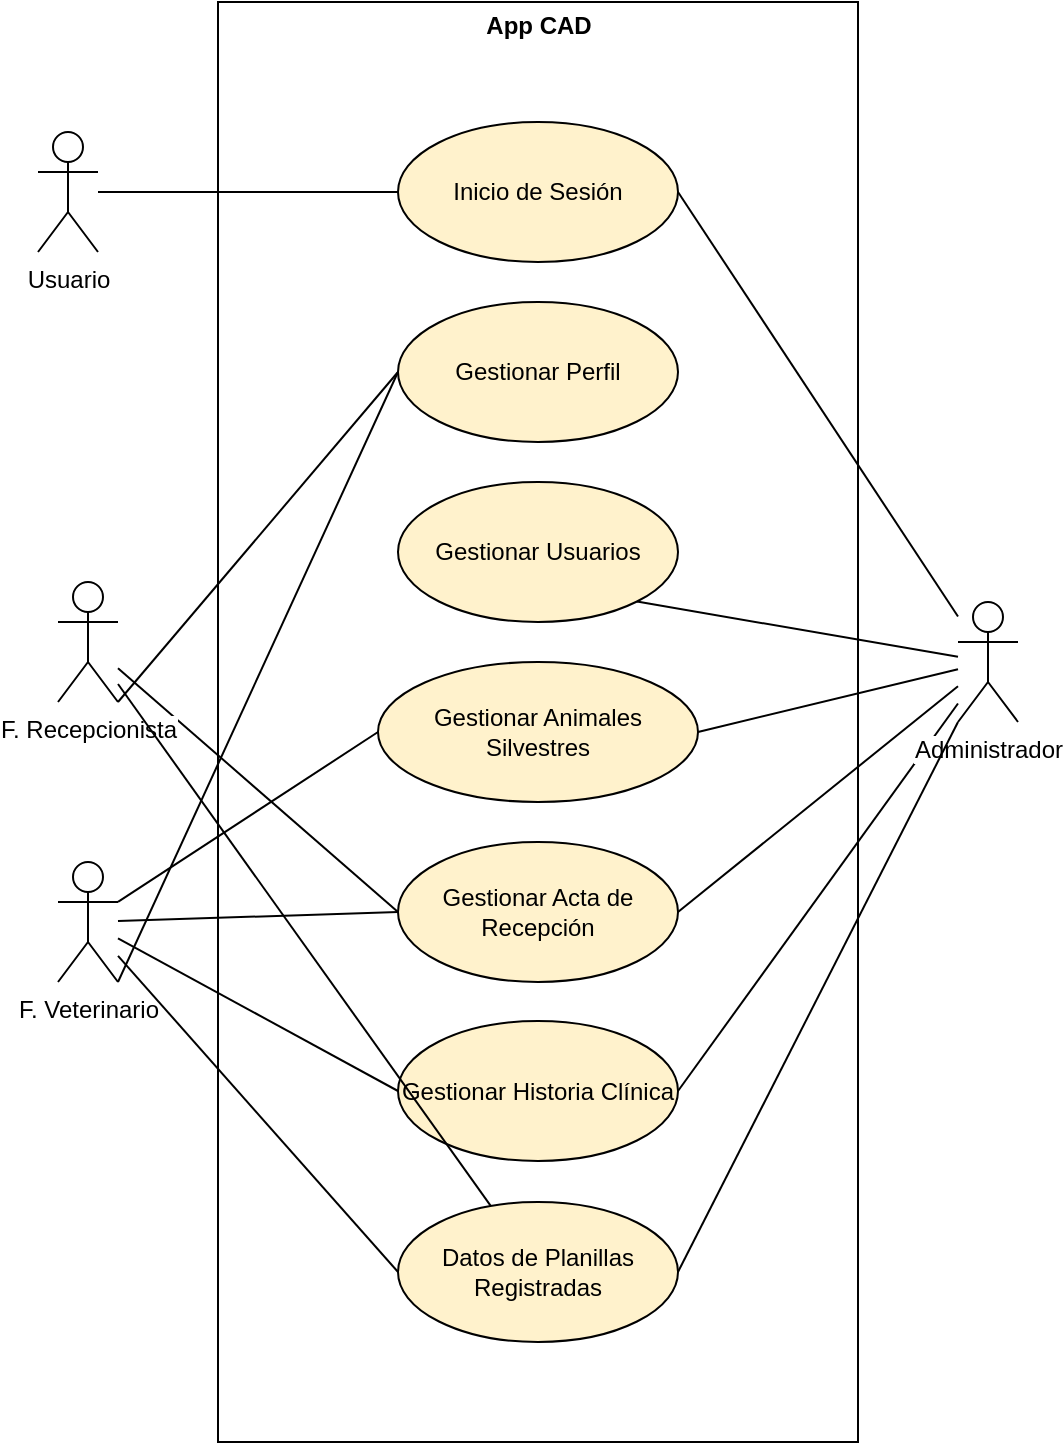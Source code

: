 <mxfile version="20.2.3" type="device" pages="8"><diagram id="-SIa3QkQ5eEMysUnMp8E" name="DCUGeneral"><mxGraphModel dx="868" dy="553" grid="1" gridSize="10" guides="1" tooltips="1" connect="1" arrows="1" fold="1" page="1" pageScale="1" pageWidth="827" pageHeight="1169" math="0" shadow="0"><root><mxCell id="0"/><mxCell id="1" parent="0"/><mxCell id="zKTjQWDirbrISSQoU9jQ-13" value="&lt;b style=&quot;&quot;&gt;App CAD&lt;/b&gt;" style="html=1;labelPosition=center;verticalLabelPosition=top;align=center;verticalAlign=bottom;spacingBottom=-21;" parent="1" vertex="1"><mxGeometry x="280" y="40" width="320" height="720" as="geometry"/></mxCell><mxCell id="zKTjQWDirbrISSQoU9jQ-16" style="rounded=0;orthogonalLoop=1;jettySize=auto;html=1;entryX=0;entryY=0.5;entryDx=0;entryDy=0;endArrow=none;endFill=0;" parent="1" source="zKTjQWDirbrISSQoU9jQ-17" target="zKTjQWDirbrISSQoU9jQ-21" edge="1"><mxGeometry relative="1" as="geometry"/></mxCell><mxCell id="zKTjQWDirbrISSQoU9jQ-35" style="edgeStyle=none;rounded=0;orthogonalLoop=1;jettySize=auto;html=1;entryX=0;entryY=0.5;entryDx=0;entryDy=0;endArrow=none;endFill=0;exitX=1;exitY=0.333;exitDx=0;exitDy=0;exitPerimeter=0;" parent="1" source="zKTjQWDirbrISSQoU9jQ-17" target="zKTjQWDirbrISSQoU9jQ-22" edge="1"><mxGeometry relative="1" as="geometry"><mxPoint x="360" y="715" as="targetPoint"/></mxGeometry></mxCell><mxCell id="zKTjQWDirbrISSQoU9jQ-36" style="edgeStyle=none;rounded=0;orthogonalLoop=1;jettySize=auto;html=1;entryX=0;entryY=0.5;entryDx=0;entryDy=0;endArrow=none;endFill=0;" parent="1" source="zKTjQWDirbrISSQoU9jQ-17" target="zKTjQWDirbrISSQoU9jQ-20" edge="1"><mxGeometry relative="1" as="geometry"/></mxCell><mxCell id="zKTjQWDirbrISSQoU9jQ-17" value="F. Veterinario" style="shape=umlActor;verticalLabelPosition=bottom;verticalAlign=top;html=1;outlineConnect=0;labelBackgroundColor=default;" parent="1" vertex="1"><mxGeometry x="200" y="470" width="30" height="60" as="geometry"/></mxCell><mxCell id="zKTjQWDirbrISSQoU9jQ-18" style="rounded=0;orthogonalLoop=1;jettySize=auto;html=1;entryX=0;entryY=0.5;entryDx=0;entryDy=0;endArrow=none;endFill=0;" parent="1" source="zKTjQWDirbrISSQoU9jQ-19" target="zKTjQWDirbrISSQoU9jQ-20" edge="1"><mxGeometry relative="1" as="geometry"/></mxCell><mxCell id="zKTjQWDirbrISSQoU9jQ-19" value="F. Recepcionista" style="shape=umlActor;verticalLabelPosition=bottom;verticalAlign=top;html=1;outlineConnect=0;labelBackgroundColor=default;" parent="1" vertex="1"><mxGeometry x="200" y="330" width="30" height="60" as="geometry"/></mxCell><mxCell id="zKTjQWDirbrISSQoU9jQ-20" value="Gestionar Acta de Recepción" style="ellipse;whiteSpace=wrap;html=1;fillColor=#fff2cc;strokeColor=#000000;" parent="1" vertex="1"><mxGeometry x="370" y="460" width="140" height="70" as="geometry"/></mxCell><mxCell id="zKTjQWDirbrISSQoU9jQ-21" value="Gestionar Historia Clínica" style="ellipse;whiteSpace=wrap;html=1;fillColor=#fff2cc;strokeColor=#000000;" parent="1" vertex="1"><mxGeometry x="370" y="549.5" width="140" height="70" as="geometry"/></mxCell><mxCell id="zKTjQWDirbrISSQoU9jQ-22" value="Gestionar Animales Silvestres" style="ellipse;whiteSpace=wrap;html=1;fillColor=#fff2cc;strokeColor=#000000;" parent="1" vertex="1"><mxGeometry x="360" y="370" width="160" height="70" as="geometry"/></mxCell><mxCell id="zKTjQWDirbrISSQoU9jQ-23" style="rounded=0;orthogonalLoop=1;jettySize=auto;html=1;entryX=1;entryY=1;entryDx=0;entryDy=0;endArrow=none;endFill=0;" parent="1" source="zKTjQWDirbrISSQoU9jQ-24" target="zKTjQWDirbrISSQoU9jQ-25" edge="1"><mxGeometry relative="1" as="geometry"/></mxCell><mxCell id="zKTjQWDirbrISSQoU9jQ-29" style="edgeStyle=none;rounded=0;orthogonalLoop=1;jettySize=auto;html=1;entryX=1;entryY=0.5;entryDx=0;entryDy=0;endArrow=none;endFill=0;" parent="1" source="zKTjQWDirbrISSQoU9jQ-24" target="zKTjQWDirbrISSQoU9jQ-20" edge="1"><mxGeometry relative="1" as="geometry"/></mxCell><mxCell id="zKTjQWDirbrISSQoU9jQ-30" style="edgeStyle=none;rounded=0;orthogonalLoop=1;jettySize=auto;html=1;entryX=1;entryY=0.5;entryDx=0;entryDy=0;endArrow=none;endFill=0;" parent="1" source="zKTjQWDirbrISSQoU9jQ-24" target="zKTjQWDirbrISSQoU9jQ-21" edge="1"><mxGeometry relative="1" as="geometry"/></mxCell><mxCell id="zKTjQWDirbrISSQoU9jQ-31" style="edgeStyle=none;rounded=0;orthogonalLoop=1;jettySize=auto;html=1;entryX=1;entryY=0.5;entryDx=0;entryDy=0;endArrow=none;endFill=0;" parent="1" source="zKTjQWDirbrISSQoU9jQ-24" target="zKTjQWDirbrISSQoU9jQ-22" edge="1"><mxGeometry relative="1" as="geometry"/></mxCell><mxCell id="zKTjQWDirbrISSQoU9jQ-24" value="Administrador" style="shape=umlActor;verticalLabelPosition=bottom;verticalAlign=top;html=1;outlineConnect=0;labelBackgroundColor=#FFFFFF;" parent="1" vertex="1"><mxGeometry x="650" y="340" width="30" height="60" as="geometry"/></mxCell><mxCell id="zKTjQWDirbrISSQoU9jQ-25" value="Gestionar Usuarios" style="ellipse;whiteSpace=wrap;html=1;fillColor=#fff2cc;strokeColor=#000000;" parent="1" vertex="1"><mxGeometry x="370" y="280" width="140" height="70" as="geometry"/></mxCell><mxCell id="begRSWjRmOgZUpcdSRL7-1" value="Gestionar Perfil" style="ellipse;whiteSpace=wrap;html=1;fillColor=#fff2cc;strokeColor=#000000;" parent="1" vertex="1"><mxGeometry x="370" y="190" width="140" height="70" as="geometry"/></mxCell><mxCell id="begRSWjRmOgZUpcdSRL7-2" style="edgeStyle=none;rounded=0;orthogonalLoop=1;jettySize=auto;html=1;entryX=0;entryY=0.5;entryDx=0;entryDy=0;endArrow=none;endFill=0;exitX=1;exitY=1;exitDx=0;exitDy=0;exitPerimeter=0;" parent="1" source="zKTjQWDirbrISSQoU9jQ-17" target="begRSWjRmOgZUpcdSRL7-1" edge="1"><mxGeometry relative="1" as="geometry"><mxPoint x="710" y="364.268" as="sourcePoint"/><mxPoint x="520" y="545" as="targetPoint"/></mxGeometry></mxCell><mxCell id="begRSWjRmOgZUpcdSRL7-3" style="edgeStyle=none;rounded=0;orthogonalLoop=1;jettySize=auto;html=1;entryX=0;entryY=0.5;entryDx=0;entryDy=0;endArrow=none;endFill=0;exitX=1;exitY=1;exitDx=0;exitDy=0;exitPerimeter=0;" parent="1" source="zKTjQWDirbrISSQoU9jQ-19" target="begRSWjRmOgZUpcdSRL7-1" edge="1"><mxGeometry relative="1" as="geometry"><mxPoint x="250" y="410" as="sourcePoint"/><mxPoint x="380" y="645" as="targetPoint"/></mxGeometry></mxCell><mxCell id="hpVLEovRGr5talb8UU-d-1" value="Inicio de Sesión" style="ellipse;whiteSpace=wrap;html=1;fillColor=#fff2cc;strokeColor=#000000;" parent="1" vertex="1"><mxGeometry x="370" y="100" width="140" height="70" as="geometry"/></mxCell><mxCell id="hpVLEovRGr5talb8UU-d-2" value="Datos de Planillas Registradas" style="ellipse;whiteSpace=wrap;html=1;fillColor=#fff2cc;strokeColor=#000000;" parent="1" vertex="1"><mxGeometry x="370" y="640" width="140" height="70" as="geometry"/></mxCell><mxCell id="hpVLEovRGr5talb8UU-d-3" style="edgeStyle=none;rounded=0;orthogonalLoop=1;jettySize=auto;html=1;entryX=1;entryY=0.5;entryDx=0;entryDy=0;endArrow=none;endFill=0;exitX=0;exitY=1;exitDx=0;exitDy=0;exitPerimeter=0;" parent="1" source="zKTjQWDirbrISSQoU9jQ-24" target="hpVLEovRGr5talb8UU-d-2" edge="1"><mxGeometry relative="1" as="geometry"><mxPoint x="710" y="367.89" as="sourcePoint"/><mxPoint x="520" y="594.5" as="targetPoint"/></mxGeometry></mxCell><mxCell id="hpVLEovRGr5talb8UU-d-4" style="rounded=0;orthogonalLoop=1;jettySize=auto;html=1;entryX=1;entryY=0.5;entryDx=0;entryDy=0;endArrow=none;endFill=0;" parent="1" source="zKTjQWDirbrISSQoU9jQ-24" target="hpVLEovRGr5talb8UU-d-1" edge="1"><mxGeometry relative="1" as="geometry"><mxPoint x="710" y="349.983" as="sourcePoint"/><mxPoint x="499.497" y="349.749" as="targetPoint"/></mxGeometry></mxCell><mxCell id="hpVLEovRGr5talb8UU-d-5" value="Usuario" style="shape=umlActor;verticalLabelPosition=bottom;verticalAlign=top;html=1;outlineConnect=0;" parent="1" vertex="1"><mxGeometry x="190" y="105" width="30" height="60" as="geometry"/></mxCell><mxCell id="hpVLEovRGr5talb8UU-d-7" style="edgeStyle=none;rounded=0;orthogonalLoop=1;jettySize=auto;html=1;endArrow=none;endFill=0;exitX=0;exitY=0.5;exitDx=0;exitDy=0;" parent="1" source="hpVLEovRGr5talb8UU-d-1" target="hpVLEovRGr5talb8UU-d-5" edge="1"><mxGeometry relative="1" as="geometry"><mxPoint x="70" y="470" as="sourcePoint"/><mxPoint x="210" y="165" as="targetPoint"/></mxGeometry></mxCell><mxCell id="hpVLEovRGr5talb8UU-d-8" style="rounded=0;orthogonalLoop=1;jettySize=auto;html=1;entryX=0;entryY=0.5;entryDx=0;entryDy=0;endArrow=none;endFill=0;" parent="1" source="zKTjQWDirbrISSQoU9jQ-17" target="hpVLEovRGr5talb8UU-d-2" edge="1"><mxGeometry relative="1" as="geometry"><mxPoint x="240" y="518.177" as="sourcePoint"/><mxPoint x="380" y="594.5" as="targetPoint"/></mxGeometry></mxCell><mxCell id="hpVLEovRGr5talb8UU-d-9" style="rounded=0;orthogonalLoop=1;jettySize=auto;html=1;endArrow=none;endFill=0;" parent="1" source="zKTjQWDirbrISSQoU9jQ-19" target="hpVLEovRGr5talb8UU-d-2" edge="1"><mxGeometry relative="1" as="geometry"><mxPoint x="240" y="526.935" as="sourcePoint"/><mxPoint x="380" y="685" as="targetPoint"/></mxGeometry></mxCell></root></mxGraphModel></diagram><diagram name="DCULogin" id="G-Iw4409VsZ3GM737Cfb"><mxGraphModel dx="599" dy="381" grid="1" gridSize="10" guides="1" tooltips="1" connect="1" arrows="1" fold="1" page="1" pageScale="1" pageWidth="827" pageHeight="1169" math="0" shadow="0"><root><mxCell id="nb1JJmp4pvgKbqayu01x-0"/><mxCell id="nb1JJmp4pvgKbqayu01x-1" parent="nb1JJmp4pvgKbqayu01x-0"/><mxCell id="nb1JJmp4pvgKbqayu01x-2" value="&lt;b&gt;Inicio de Sesión&lt;br&gt;&lt;/b&gt;" style="html=1;labelPosition=center;verticalLabelPosition=top;align=center;verticalAlign=bottom;spacingBottom=-26;spacingRight=0;fillColor=#fff2cc;strokeColor=#d6b656;" parent="nb1JJmp4pvgKbqayu01x-1" vertex="1"><mxGeometry x="110" y="90" width="340" height="250" as="geometry"/></mxCell><mxCell id="nb1JJmp4pvgKbqayu01x-3" style="edgeStyle=none;rounded=0;orthogonalLoop=1;jettySize=auto;html=1;entryX=0;entryY=0.5;entryDx=0;entryDy=0;endArrow=none;endFill=0;" parent="nb1JJmp4pvgKbqayu01x-1" source="nb1JJmp4pvgKbqayu01x-4" target="nb1JJmp4pvgKbqayu01x-10" edge="1"><mxGeometry relative="1" as="geometry"/></mxCell><mxCell id="nb1JJmp4pvgKbqayu01x-4" value="Usuario" style="shape=umlActor;verticalLabelPosition=bottom;verticalAlign=top;html=1;" parent="nb1JJmp4pvgKbqayu01x-1" vertex="1"><mxGeometry x="50" y="140" width="30" height="60" as="geometry"/></mxCell><mxCell id="nb1JJmp4pvgKbqayu01x-5" value="Sistema accedido" style="ellipse;whiteSpace=wrap;html=1;" parent="nb1JJmp4pvgKbqayu01x-1" vertex="1"><mxGeometry x="240" y="270" width="106" height="50" as="geometry"/></mxCell><mxCell id="nb1JJmp4pvgKbqayu01x-9" value="Verificar correo electrónico &amp;amp; contraseña" style="ellipse;whiteSpace=wrap;html=1;" parent="nb1JJmp4pvgKbqayu01x-1" vertex="1"><mxGeometry x="330" y="142.5" width="110" height="55" as="geometry"/></mxCell><mxCell id="nb1JJmp4pvgKbqayu01x-10" value="Iniciar sesión" style="ellipse;whiteSpace=wrap;html=1;" parent="nb1JJmp4pvgKbqayu01x-1" vertex="1"><mxGeometry x="130" y="142.5" width="110" height="55" as="geometry"/></mxCell><mxCell id="nb1JJmp4pvgKbqayu01x-16" style="edgeStyle=none;rounded=0;orthogonalLoop=1;jettySize=auto;html=1;exitX=0.5;exitY=1;exitDx=0;exitDy=0;endArrow=none;endFill=0;" parent="nb1JJmp4pvgKbqayu01x-1" source="nb1JJmp4pvgKbqayu01x-5" target="nb1JJmp4pvgKbqayu01x-5" edge="1"><mxGeometry relative="1" as="geometry"/></mxCell><mxCell id="eBjQIXBWeO6s_zRhl6g1-0" value="&amp;lt;&amp;lt;include&amp;gt;&amp;gt;" style="html=1;verticalAlign=bottom;labelBackgroundColor=none;endArrow=open;endFill=0;dashed=1;rounded=0;exitX=1;exitY=0.5;exitDx=0;exitDy=0;entryX=0;entryY=0.5;entryDx=0;entryDy=0;" parent="nb1JJmp4pvgKbqayu01x-1" source="nb1JJmp4pvgKbqayu01x-10" target="nb1JJmp4pvgKbqayu01x-9" edge="1"><mxGeometry width="160" relative="1" as="geometry"><mxPoint x="330" y="320" as="sourcePoint"/><mxPoint x="490" y="320" as="targetPoint"/></mxGeometry></mxCell><mxCell id="eBjQIXBWeO6s_zRhl6g1-1" value="&amp;lt;&amp;lt;include&amp;gt;&amp;gt;" style="html=1;verticalAlign=bottom;labelBackgroundColor=none;endArrow=open;endFill=0;dashed=1;rounded=0;exitX=0.444;exitY=1.002;exitDx=0;exitDy=0;exitPerimeter=0;entryX=1;entryY=0;entryDx=0;entryDy=0;" parent="nb1JJmp4pvgKbqayu01x-1" source="nb1JJmp4pvgKbqayu01x-9" target="nb1JJmp4pvgKbqayu01x-5" edge="1"><mxGeometry width="160" relative="1" as="geometry"><mxPoint x="330" y="320" as="sourcePoint"/><mxPoint x="490" y="320" as="targetPoint"/></mxGeometry></mxCell></root></mxGraphModel></diagram><diagram name="DCUGestionarPerfil" id="94kzFEd6WVTIWkMqYMtG"><mxGraphModel dx="868" dy="553" grid="1" gridSize="10" guides="1" tooltips="1" connect="1" arrows="1" fold="1" page="1" pageScale="1" pageWidth="827" pageHeight="1169" math="0" shadow="0"><root><mxCell id="r9LYtTgNh2DW5ZPxu0wR-0"/><mxCell id="r9LYtTgNh2DW5ZPxu0wR-1" parent="r9LYtTgNh2DW5ZPxu0wR-0"/><mxCell id="r9LYtTgNh2DW5ZPxu0wR-2" value="&lt;b&gt;Gestionar perfil&lt;br&gt;&lt;/b&gt;" style="html=1;labelPosition=center;verticalLabelPosition=top;align=center;verticalAlign=bottom;spacingBottom=-26;spacingRight=0;fillColor=#fff2cc;strokeColor=#d6b656;" parent="r9LYtTgNh2DW5ZPxu0wR-1" vertex="1"><mxGeometry x="110" y="90" width="330" height="250" as="geometry"/></mxCell><mxCell id="r9LYtTgNh2DW5ZPxu0wR-3" style="edgeStyle=none;rounded=0;orthogonalLoop=1;jettySize=auto;html=1;entryX=0;entryY=0.5;entryDx=0;entryDy=0;endArrow=none;endFill=0;" parent="r9LYtTgNh2DW5ZPxu0wR-1" source="r9LYtTgNh2DW5ZPxu0wR-4" target="r9LYtTgNh2DW5ZPxu0wR-10" edge="1"><mxGeometry relative="1" as="geometry"/></mxCell><mxCell id="r9LYtTgNh2DW5ZPxu0wR-4" value="Usuario &lt;br&gt;autenticado" style="shape=umlActor;verticalLabelPosition=bottom;verticalAlign=top;html=1;" parent="r9LYtTgNh2DW5ZPxu0wR-1" vertex="1"><mxGeometry x="50" y="140" width="30" height="60" as="geometry"/></mxCell><mxCell id="r9LYtTgNh2DW5ZPxu0wR-6" value="Ver perfil" style="ellipse;whiteSpace=wrap;html=1;" parent="r9LYtTgNh2DW5ZPxu0wR-1" vertex="1"><mxGeometry x="320" y="145" width="110" height="55" as="geometry"/></mxCell><mxCell id="r9LYtTgNh2DW5ZPxu0wR-9" value="Editar perfil" style="ellipse;whiteSpace=wrap;html=1;" parent="r9LYtTgNh2DW5ZPxu0wR-1" vertex="1"><mxGeometry x="260" y="250" width="110" height="55" as="geometry"/></mxCell><mxCell id="r9LYtTgNh2DW5ZPxu0wR-10" value="Gestionar Perfil" style="ellipse;whiteSpace=wrap;html=1;" parent="r9LYtTgNh2DW5ZPxu0wR-1" vertex="1"><mxGeometry x="140" y="142.5" width="110" height="55" as="geometry"/></mxCell><mxCell id="r9LYtTgNh2DW5ZPxu0wR-12" value="&amp;lt;&amp;lt;extend&amp;gt;&amp;gt;" style="html=1;verticalAlign=bottom;labelBackgroundColor=none;endArrow=open;endFill=0;dashed=1;rounded=0;entryX=0.5;entryY=1;entryDx=0;entryDy=0;" parent="r9LYtTgNh2DW5ZPxu0wR-1" source="r9LYtTgNh2DW5ZPxu0wR-9" target="r9LYtTgNh2DW5ZPxu0wR-10" edge="1"><mxGeometry width="160" relative="1" as="geometry"><mxPoint x="225" y="210" as="sourcePoint"/><mxPoint x="225" y="210" as="targetPoint"/></mxGeometry></mxCell><mxCell id="r9LYtTgNh2DW5ZPxu0wR-16" style="edgeStyle=none;rounded=0;orthogonalLoop=1;jettySize=auto;html=1;exitX=0.5;exitY=1;exitDx=0;exitDy=0;endArrow=none;endFill=0;" parent="r9LYtTgNh2DW5ZPxu0wR-1" edge="1"><mxGeometry relative="1" as="geometry"><mxPoint x="373" y="280" as="sourcePoint"/><mxPoint x="373" y="280" as="targetPoint"/></mxGeometry></mxCell><mxCell id="tsSZuHQbEMhwCaZ_WHxb-2" value="&amp;lt;&amp;lt;include&amp;gt;&amp;gt;" style="html=1;verticalAlign=bottom;labelBackgroundColor=none;endArrow=open;endFill=0;dashed=1;rounded=0;exitX=1;exitY=0.5;exitDx=0;exitDy=0;entryX=0;entryY=0.5;entryDx=0;entryDy=0;" parent="r9LYtTgNh2DW5ZPxu0wR-1" source="r9LYtTgNh2DW5ZPxu0wR-10" target="r9LYtTgNh2DW5ZPxu0wR-6" edge="1"><mxGeometry width="160" relative="1" as="geometry"><mxPoint x="330" y="330" as="sourcePoint"/><mxPoint x="490" y="330" as="targetPoint"/></mxGeometry></mxCell></root></mxGraphModel></diagram><diagram id="yRL9PMzQDEF6EwMgmx1A" name="DCUGestionarUsuarios"><mxGraphModel dx="868" dy="553" grid="1" gridSize="10" guides="1" tooltips="1" connect="1" arrows="1" fold="1" page="1" pageScale="1" pageWidth="827" pageHeight="1169" math="0" shadow="0"><root><mxCell id="0"/><mxCell id="1" parent="0"/><mxCell id="pMNne-W7KqVjTvGAfZ-w-3" value="&lt;b&gt;Gestionar Usuarios&lt;br&gt;&lt;/b&gt;" style="html=1;labelPosition=center;verticalLabelPosition=top;align=center;verticalAlign=bottom;spacingBottom=-26;spacingRight=0;fillColor=#fff2cc;strokeColor=#d6b656;" parent="1" vertex="1"><mxGeometry x="110" y="90" width="490" height="470" as="geometry"/></mxCell><mxCell id="MQYKjUB9SL0jXQ_AcYhZ-12" style="edgeStyle=none;rounded=0;orthogonalLoop=1;jettySize=auto;html=1;entryX=0;entryY=0.5;entryDx=0;entryDy=0;endArrow=none;endFill=0;" parent="1" source="pMNne-W7KqVjTvGAfZ-w-2" target="MQYKjUB9SL0jXQ_AcYhZ-11" edge="1"><mxGeometry relative="1" as="geometry"/></mxCell><mxCell id="pMNne-W7KqVjTvGAfZ-w-2" value="Administrador" style="shape=umlActor;verticalLabelPosition=bottom;verticalAlign=top;html=1;" parent="1" vertex="1"><mxGeometry x="50" y="140" width="30" height="60" as="geometry"/></mxCell><mxCell id="BbX1u6vYhajbQVMHvNTO-1" value="Deshabilitar Usuario" style="ellipse;whiteSpace=wrap;html=1;" parent="1" vertex="1"><mxGeometry x="361" y="370" width="106" height="50" as="geometry"/></mxCell><mxCell id="MQYKjUB9SL0jXQ_AcYhZ-1" value="Crear Usuario" style="ellipse;whiteSpace=wrap;html=1;" parent="1" vertex="1"><mxGeometry x="320" y="145" width="110" height="55" as="geometry"/></mxCell><mxCell id="MQYKjUB9SL0jXQ_AcYhZ-3" value="Modificar Usuario" style="ellipse;whiteSpace=wrap;html=1;" parent="1" vertex="1"><mxGeometry x="140" y="480" width="110" height="55" as="geometry"/></mxCell><mxCell id="MQYKjUB9SL0jXQ_AcYhZ-4" value="Ver Información Usuario" style="ellipse;whiteSpace=wrap;html=1;" parent="1" vertex="1"><mxGeometry x="290" y="460" width="110" height="55" as="geometry"/></mxCell><mxCell id="MQYKjUB9SL0jXQ_AcYhZ-10" value="Buscar Usuario" style="ellipse;whiteSpace=wrap;html=1;" parent="1" vertex="1"><mxGeometry x="140" y="315" width="110" height="55" as="geometry"/></mxCell><mxCell id="MQYKjUB9SL0jXQ_AcYhZ-11" value="Gestionar Usuarios" style="ellipse;whiteSpace=wrap;html=1;" parent="1" vertex="1"><mxGeometry x="140" y="145" width="110" height="55" as="geometry"/></mxCell><mxCell id="MQYKjUB9SL0jXQ_AcYhZ-13" value="&amp;lt;&amp;lt;extend&amp;gt;&amp;gt;" style="html=1;verticalAlign=bottom;labelBackgroundColor=none;endArrow=open;endFill=0;dashed=1;rounded=0;entryX=1;entryY=0.5;entryDx=0;entryDy=0;" parent="1" source="MQYKjUB9SL0jXQ_AcYhZ-1" target="MQYKjUB9SL0jXQ_AcYhZ-11" edge="1"><mxGeometry width="160" relative="1" as="geometry"><mxPoint x="225" y="190" as="sourcePoint"/><mxPoint x="225" y="350" as="targetPoint"/></mxGeometry></mxCell><mxCell id="MQYKjUB9SL0jXQ_AcYhZ-14" value="&amp;lt;&amp;lt;extend&amp;gt;&amp;gt;" style="html=1;verticalAlign=bottom;labelBackgroundColor=none;endArrow=open;endFill=0;dashed=1;rounded=0;entryX=0.5;entryY=1;entryDx=0;entryDy=0;" parent="1" source="MQYKjUB9SL0jXQ_AcYhZ-10" target="MQYKjUB9SL0jXQ_AcYhZ-11" edge="1"><mxGeometry width="160" relative="1" as="geometry"><mxPoint x="225" y="210" as="sourcePoint"/><mxPoint x="225" y="210" as="targetPoint"/></mxGeometry></mxCell><mxCell id="MQYKjUB9SL0jXQ_AcYhZ-15" value="&amp;lt;&amp;lt;extend&amp;gt;&amp;gt;" style="html=1;verticalAlign=bottom;labelBackgroundColor=none;endArrow=open;endFill=0;dashed=1;rounded=0;entryX=1;entryY=0.5;entryDx=0;entryDy=0;" parent="1" source="BbX1u6vYhajbQVMHvNTO-1" target="MQYKjUB9SL0jXQ_AcYhZ-10" edge="1"><mxGeometry width="160" relative="1" as="geometry"><mxPoint x="210" y="245" as="sourcePoint"/><mxPoint x="210" y="245" as="targetPoint"/></mxGeometry></mxCell><mxCell id="MQYKjUB9SL0jXQ_AcYhZ-16" value="&amp;lt;&amp;lt;extend&amp;gt;&amp;gt;" style="html=1;verticalAlign=bottom;labelBackgroundColor=none;endArrow=open;endFill=0;dashed=1;rounded=0;entryX=1;entryY=1;entryDx=0;entryDy=0;" parent="1" source="MQYKjUB9SL0jXQ_AcYhZ-4" target="MQYKjUB9SL0jXQ_AcYhZ-10" edge="1"><mxGeometry x="-0.431" y="-7" width="160" relative="1" as="geometry"><mxPoint x="220" y="317.5" as="sourcePoint"/><mxPoint x="220" y="317.5" as="targetPoint"/><mxPoint as="offset"/></mxGeometry></mxCell><mxCell id="MQYKjUB9SL0jXQ_AcYhZ-18" value="&amp;lt;&amp;lt;extend&amp;gt;&amp;gt;" style="html=1;verticalAlign=bottom;labelBackgroundColor=none;endArrow=open;endFill=0;dashed=1;rounded=0;entryX=0.5;entryY=1;entryDx=0;entryDy=0;" parent="1" source="MQYKjUB9SL0jXQ_AcYhZ-3" target="MQYKjUB9SL0jXQ_AcYhZ-10" edge="1"><mxGeometry width="160" relative="1" as="geometry"><mxPoint x="230" y="407.5" as="sourcePoint"/><mxPoint x="230" y="407.5" as="targetPoint"/></mxGeometry></mxCell><mxCell id="MQYKjUB9SL0jXQ_AcYhZ-19" style="edgeStyle=none;rounded=0;orthogonalLoop=1;jettySize=auto;html=1;exitX=0.5;exitY=1;exitDx=0;exitDy=0;endArrow=none;endFill=0;" parent="1" source="BbX1u6vYhajbQVMHvNTO-1" target="BbX1u6vYhajbQVMHvNTO-1" edge="1"><mxGeometry relative="1" as="geometry"/></mxCell><mxCell id="4jJtvuJYm7Cbf9WXP2N6-1" value="Usuarios deshabilitados" style="ellipse;whiteSpace=wrap;html=1;" parent="1" vertex="1"><mxGeometry x="270" y="260" width="110" height="55" as="geometry"/></mxCell><mxCell id="4jJtvuJYm7Cbf9WXP2N6-2" value="&amp;lt;&amp;lt;extend&amp;gt;&amp;gt;" style="html=1;verticalAlign=bottom;labelBackgroundColor=none;endArrow=open;endFill=0;dashed=1;rounded=0;entryX=1;entryY=1;entryDx=0;entryDy=0;exitX=0;exitY=0;exitDx=0;exitDy=0;" parent="1" source="4jJtvuJYm7Cbf9WXP2N6-1" target="MQYKjUB9SL0jXQ_AcYhZ-11" edge="1"><mxGeometry width="160" relative="1" as="geometry"><mxPoint x="430" y="280" as="sourcePoint"/><mxPoint x="590" y="280" as="targetPoint"/></mxGeometry></mxCell><mxCell id="4jJtvuJYm7Cbf9WXP2N6-3" value="Habilitar usuario" style="ellipse;whiteSpace=wrap;html=1;" parent="1" vertex="1"><mxGeometry x="467" y="145" width="110" height="55" as="geometry"/></mxCell><mxCell id="4jJtvuJYm7Cbf9WXP2N6-4" value="Lista de usuarios deshabilitados" style="ellipse;whiteSpace=wrap;html=1;" parent="1" vertex="1"><mxGeometry x="467" y="260" width="110" height="55" as="geometry"/></mxCell><mxCell id="4jJtvuJYm7Cbf9WXP2N6-6" value="&amp;lt;&amp;lt;include&amp;gt;&amp;gt;" style="html=1;verticalAlign=bottom;labelBackgroundColor=none;endArrow=open;endFill=0;dashed=1;rounded=0;exitX=1;exitY=0.5;exitDx=0;exitDy=0;entryX=0;entryY=0.5;entryDx=0;entryDy=0;" parent="1" source="4jJtvuJYm7Cbf9WXP2N6-1" target="4jJtvuJYm7Cbf9WXP2N6-4" edge="1"><mxGeometry width="160" relative="1" as="geometry"><mxPoint x="430" y="280" as="sourcePoint"/><mxPoint x="590" y="280" as="targetPoint"/></mxGeometry></mxCell><mxCell id="4jJtvuJYm7Cbf9WXP2N6-7" value="&amp;lt;&amp;lt;extend&amp;gt;&amp;gt;" style="html=1;verticalAlign=bottom;labelBackgroundColor=none;endArrow=open;endFill=0;dashed=1;rounded=0;entryX=0.5;entryY=0;entryDx=0;entryDy=0;exitX=0.5;exitY=1;exitDx=0;exitDy=0;" parent="1" source="4jJtvuJYm7Cbf9WXP2N6-3" target="4jJtvuJYm7Cbf9WXP2N6-4" edge="1"><mxGeometry width="160" relative="1" as="geometry"><mxPoint x="430" y="280" as="sourcePoint"/><mxPoint x="590" y="280" as="targetPoint"/></mxGeometry></mxCell></root></mxGraphModel></diagram><diagram name="DCUGestionarAnimalesSilvestres" id="jEU3vTUea0pmWa8pAu5d"><mxGraphModel dx="1021" dy="651" grid="1" gridSize="10" guides="1" tooltips="1" connect="1" arrows="1" fold="1" page="1" pageScale="1" pageWidth="827" pageHeight="1169" math="0" shadow="0"><root><mxCell id="lu4vt_XJUtROr-VyPDyM-0"/><mxCell id="lu4vt_XJUtROr-VyPDyM-1" parent="lu4vt_XJUtROr-VyPDyM-0"/><mxCell id="lu4vt_XJUtROr-VyPDyM-2" value="&lt;b&gt;Gestionar Animales Silvestres&lt;br&gt;&lt;/b&gt;" style="html=1;labelPosition=center;verticalLabelPosition=top;align=center;verticalAlign=bottom;spacingBottom=-26;spacingRight=0;fillColor=#fff2cc;strokeColor=#d6b656;" parent="lu4vt_XJUtROr-VyPDyM-1" vertex="1"><mxGeometry x="130" y="90" width="640" height="510" as="geometry"/></mxCell><mxCell id="lu4vt_XJUtROr-VyPDyM-3" style="edgeStyle=none;rounded=0;orthogonalLoop=1;jettySize=auto;html=1;entryX=0;entryY=0.5;entryDx=0;entryDy=0;endArrow=none;endFill=0;" parent="lu4vt_XJUtROr-VyPDyM-1" source="lu4vt_XJUtROr-VyPDyM-4" target="lu4vt_XJUtROr-VyPDyM-10" edge="1"><mxGeometry relative="1" as="geometry"/></mxCell><mxCell id="lu4vt_XJUtROr-VyPDyM-4" value="F. Veterinario" style="shape=umlActor;verticalLabelPosition=bottom;verticalAlign=top;html=1;" parent="lu4vt_XJUtROr-VyPDyM-1" vertex="1"><mxGeometry x="50" y="140" width="30" height="60" as="geometry"/></mxCell><mxCell id="lu4vt_XJUtROr-VyPDyM-6" value="Crear Animal Silvestre" style="ellipse;whiteSpace=wrap;html=1;" parent="lu4vt_XJUtROr-VyPDyM-1" vertex="1"><mxGeometry x="400" y="140" width="110" height="55" as="geometry"/></mxCell><mxCell id="lu4vt_XJUtROr-VyPDyM-8" value="Ver informacion Animal Silvestre" style="ellipse;whiteSpace=wrap;html=1;" parent="lu4vt_XJUtROr-VyPDyM-1" vertex="1"><mxGeometry x="290" y="520" width="110" height="55" as="geometry"/></mxCell><mxCell id="lu4vt_XJUtROr-VyPDyM-9" value="Buscar Animal Silvestre" style="ellipse;whiteSpace=wrap;html=1;" parent="lu4vt_XJUtROr-VyPDyM-1" vertex="1"><mxGeometry x="170" y="275" width="110" height="55" as="geometry"/></mxCell><mxCell id="lu4vt_XJUtROr-VyPDyM-10" value="Gestionar Animales Silvestres" style="ellipse;whiteSpace=wrap;html=1;" parent="lu4vt_XJUtROr-VyPDyM-1" vertex="1"><mxGeometry x="140" y="145" width="110" height="55" as="geometry"/></mxCell><mxCell id="lu4vt_XJUtROr-VyPDyM-11" value="&amp;lt;&amp;lt;extend&amp;gt;&amp;gt;" style="html=1;verticalAlign=bottom;labelBackgroundColor=none;endArrow=open;endFill=0;dashed=1;rounded=0;entryX=1;entryY=0.5;entryDx=0;entryDy=0;" parent="lu4vt_XJUtROr-VyPDyM-1" source="lu4vt_XJUtROr-VyPDyM-6" target="lu4vt_XJUtROr-VyPDyM-10" edge="1"><mxGeometry width="160" relative="1" as="geometry"><mxPoint x="225" y="190" as="sourcePoint"/><mxPoint x="225" y="350" as="targetPoint"/></mxGeometry></mxCell><mxCell id="lu4vt_XJUtROr-VyPDyM-14" value="&amp;lt;&amp;lt;extend&amp;gt;&amp;gt;" style="html=1;verticalAlign=bottom;labelBackgroundColor=none;endArrow=open;endFill=0;dashed=1;rounded=0;" parent="lu4vt_XJUtROr-VyPDyM-1" source="lu4vt_XJUtROr-VyPDyM-8" target="Gx_q2r4gm6fmWWxbbPT3-2" edge="1"><mxGeometry x="-0.431" y="-7" width="160" relative="1" as="geometry"><mxPoint x="220" y="317.5" as="sourcePoint"/><mxPoint x="220" y="317.5" as="targetPoint"/><mxPoint as="offset"/></mxGeometry></mxCell><mxCell id="lu4vt_XJUtROr-VyPDyM-17" value="Animales Silvestres Deshabilitados" style="ellipse;whiteSpace=wrap;html=1;" parent="lu4vt_XJUtROr-VyPDyM-1" vertex="1"><mxGeometry x="326" y="220" width="110" height="55" as="geometry"/></mxCell><mxCell id="lu4vt_XJUtROr-VyPDyM-18" value="&amp;lt;&amp;lt;extend&amp;gt;&amp;gt;" style="html=1;verticalAlign=bottom;labelBackgroundColor=none;endArrow=open;endFill=0;dashed=1;rounded=0;entryX=1;entryY=1;entryDx=0;entryDy=0;exitX=0;exitY=0;exitDx=0;exitDy=0;" parent="lu4vt_XJUtROr-VyPDyM-1" source="lu4vt_XJUtROr-VyPDyM-17" target="lu4vt_XJUtROr-VyPDyM-10" edge="1"><mxGeometry width="160" relative="1" as="geometry"><mxPoint x="430" y="280" as="sourcePoint"/><mxPoint x="590" y="280" as="targetPoint"/></mxGeometry></mxCell><mxCell id="lu4vt_XJUtROr-VyPDyM-19" value="Habilitar Animal Silvestre" style="ellipse;whiteSpace=wrap;html=1;" parent="lu4vt_XJUtROr-VyPDyM-1" vertex="1"><mxGeometry x="640" y="120" width="110" height="55" as="geometry"/></mxCell><mxCell id="lu4vt_XJUtROr-VyPDyM-20" value="Lista de animales silvestres deshabilitados" style="ellipse;whiteSpace=wrap;html=1;" parent="lu4vt_XJUtROr-VyPDyM-1" vertex="1"><mxGeometry x="520" y="210" width="110" height="55" as="geometry"/></mxCell><mxCell id="lu4vt_XJUtROr-VyPDyM-21" value="&amp;lt;&amp;lt;include&amp;gt;&amp;gt;" style="html=1;verticalAlign=bottom;labelBackgroundColor=none;endArrow=open;endFill=0;dashed=1;rounded=0;exitX=1;exitY=0.5;exitDx=0;exitDy=0;entryX=0;entryY=0.5;entryDx=0;entryDy=0;" parent="lu4vt_XJUtROr-VyPDyM-1" source="lu4vt_XJUtROr-VyPDyM-17" target="lu4vt_XJUtROr-VyPDyM-20" edge="1"><mxGeometry width="160" relative="1" as="geometry"><mxPoint x="430" y="280" as="sourcePoint"/><mxPoint x="590" y="280" as="targetPoint"/></mxGeometry></mxCell><mxCell id="lu4vt_XJUtROr-VyPDyM-22" value="&amp;lt;&amp;lt;extend&amp;gt;&amp;gt;" style="html=1;verticalAlign=bottom;labelBackgroundColor=none;endArrow=open;endFill=0;dashed=1;rounded=0;" parent="lu4vt_XJUtROr-VyPDyM-1" source="lu4vt_XJUtROr-VyPDyM-19" target="lu4vt_XJUtROr-VyPDyM-20" edge="1"><mxGeometry width="160" relative="1" as="geometry"><mxPoint x="430" y="280" as="sourcePoint"/><mxPoint x="590" y="280" as="targetPoint"/></mxGeometry></mxCell><mxCell id="Gx_q2r4gm6fmWWxbbPT3-1" value="Lista de Animales Silvestres sin recepción" style="ellipse;whiteSpace=wrap;html=1;" parent="lu4vt_XJUtROr-VyPDyM-1" vertex="1"><mxGeometry x="340" y="330" width="130" height="70" as="geometry"/></mxCell><mxCell id="Gx_q2r4gm6fmWWxbbPT3-2" value="Lista de Animales Silvestres recepcionados" style="ellipse;whiteSpace=wrap;html=1;" parent="lu4vt_XJUtROr-VyPDyM-1" vertex="1"><mxGeometry x="180" y="400" width="130" height="70" as="geometry"/></mxCell><mxCell id="Gx_q2r4gm6fmWWxbbPT3-4" value="&amp;lt;&amp;lt;include&amp;gt;&amp;gt;" style="html=1;verticalAlign=bottom;labelBackgroundColor=none;endArrow=open;endFill=0;dashed=1;rounded=0;" parent="lu4vt_XJUtROr-VyPDyM-1" source="lu4vt_XJUtROr-VyPDyM-9" target="Gx_q2r4gm6fmWWxbbPT3-1" edge="1"><mxGeometry width="160" relative="1" as="geometry"><mxPoint x="330" y="340" as="sourcePoint"/><mxPoint x="490" y="340" as="targetPoint"/></mxGeometry></mxCell><mxCell id="Gx_q2r4gm6fmWWxbbPT3-5" value="&amp;lt;&amp;lt;include&amp;gt;&amp;gt;" style="html=1;verticalAlign=bottom;labelBackgroundColor=none;endArrow=open;endFill=0;dashed=1;rounded=0;" parent="lu4vt_XJUtROr-VyPDyM-1" source="lu4vt_XJUtROr-VyPDyM-9" target="Gx_q2r4gm6fmWWxbbPT3-2" edge="1"><mxGeometry width="160" relative="1" as="geometry"><mxPoint x="330" y="340" as="sourcePoint"/><mxPoint x="490" y="340" as="targetPoint"/></mxGeometry></mxCell><mxCell id="Gx_q2r4gm6fmWWxbbPT3-6" value="Editar Animal Silvestre" style="ellipse;whiteSpace=wrap;html=1;" parent="lu4vt_XJUtROr-VyPDyM-1" vertex="1"><mxGeometry x="554" y="320" width="106" height="50" as="geometry"/></mxCell><mxCell id="Gx_q2r4gm6fmWWxbbPT3-7" value="Editar Animal Silvestre" style="ellipse;whiteSpace=wrap;html=1;" parent="lu4vt_XJUtROr-VyPDyM-1" vertex="1"><mxGeometry x="160" y="535" width="106" height="50" as="geometry"/></mxCell><mxCell id="Gx_q2r4gm6fmWWxbbPT3-8" value="Deshabilitar Animal Silvestre" style="ellipse;whiteSpace=wrap;html=1;" parent="lu4vt_XJUtROr-VyPDyM-1" vertex="1"><mxGeometry x="530" y="420" width="120" height="50" as="geometry"/></mxCell><mxCell id="Gx_q2r4gm6fmWWxbbPT3-9" value="&amp;lt;&amp;lt;extend&amp;gt;&amp;gt;" style="html=1;verticalAlign=bottom;labelBackgroundColor=none;endArrow=open;endFill=0;dashed=1;rounded=0;" parent="lu4vt_XJUtROr-VyPDyM-1" source="Gx_q2r4gm6fmWWxbbPT3-1" target="Gx_q2r4gm6fmWWxbbPT3-6" edge="1"><mxGeometry x="-0.037" y="5" width="160" relative="1" as="geometry"><mxPoint x="330" y="430" as="sourcePoint"/><mxPoint x="490" y="430" as="targetPoint"/><mxPoint as="offset"/></mxGeometry></mxCell><mxCell id="Gx_q2r4gm6fmWWxbbPT3-10" value="&amp;lt;&amp;lt;extend&amp;gt;&amp;gt;" style="html=1;verticalAlign=bottom;labelBackgroundColor=none;endArrow=open;endFill=0;dashed=1;rounded=0;" parent="lu4vt_XJUtROr-VyPDyM-1" source="Gx_q2r4gm6fmWWxbbPT3-2" target="Gx_q2r4gm6fmWWxbbPT3-7" edge="1"><mxGeometry width="160" relative="1" as="geometry"><mxPoint x="330" y="430" as="sourcePoint"/><mxPoint x="490" y="430" as="targetPoint"/></mxGeometry></mxCell><mxCell id="Gx_q2r4gm6fmWWxbbPT3-11" value="&amp;lt;&amp;lt;extend&amp;gt;&amp;gt;" style="html=1;verticalAlign=bottom;labelBackgroundColor=none;endArrow=open;endFill=0;dashed=1;rounded=0;" parent="lu4vt_XJUtROr-VyPDyM-1" source="Gx_q2r4gm6fmWWxbbPT3-1" target="Gx_q2r4gm6fmWWxbbPT3-8" edge="1"><mxGeometry width="160" relative="1" as="geometry"><mxPoint x="330" y="430" as="sourcePoint"/><mxPoint x="490" y="430" as="targetPoint"/></mxGeometry></mxCell><mxCell id="Gx_q2r4gm6fmWWxbbPT3-12" value="Ver informacion Animal Silvestre" style="ellipse;whiteSpace=wrap;html=1;" parent="lu4vt_XJUtROr-VyPDyM-1" vertex="1"><mxGeometry x="426" y="490" width="110" height="55" as="geometry"/></mxCell><mxCell id="Gx_q2r4gm6fmWWxbbPT3-13" value="&amp;lt;&amp;lt;extend&amp;gt;&amp;gt;" style="html=1;verticalAlign=bottom;labelBackgroundColor=none;endArrow=open;endFill=0;dashed=1;rounded=0;" parent="lu4vt_XJUtROr-VyPDyM-1" source="Gx_q2r4gm6fmWWxbbPT3-12" target="Gx_q2r4gm6fmWWxbbPT3-1" edge="1"><mxGeometry x="-0.431" y="-7" width="160" relative="1" as="geometry"><mxPoint x="384.72" y="242.19" as="sourcePoint"/><mxPoint x="389.996" y="330.314" as="targetPoint"/><mxPoint as="offset"/></mxGeometry></mxCell><mxCell id="gicvZFxTYY3V-8YmMKUm-0" value="&amp;lt;&amp;lt;include&amp;gt;&amp;gt;" style="html=1;verticalAlign=bottom;labelBackgroundColor=none;endArrow=open;endFill=0;dashed=1;rounded=0;" parent="lu4vt_XJUtROr-VyPDyM-1" source="lu4vt_XJUtROr-VyPDyM-10" target="lu4vt_XJUtROr-VyPDyM-9" edge="1"><mxGeometry width="160" relative="1" as="geometry"><mxPoint x="330" y="340" as="sourcePoint"/><mxPoint x="490" y="340" as="targetPoint"/></mxGeometry></mxCell></root></mxGraphModel></diagram><diagram name="DCUGestionarHistoriaClinica" id="DC1ceZGgQ7ohawry7O4o"><mxGraphModel dx="868" dy="553" grid="1" gridSize="10" guides="1" tooltips="1" connect="1" arrows="1" fold="1" page="1" pageScale="1" pageWidth="827" pageHeight="1169" math="0" shadow="0"><root><mxCell id="AOmupbN2GsvEN9B0PuIj-0"/><mxCell id="AOmupbN2GsvEN9B0PuIj-1" parent="AOmupbN2GsvEN9B0PuIj-0"/><mxCell id="AOmupbN2GsvEN9B0PuIj-2" value="&lt;b&gt;Gestionar Historia Clinica&lt;br&gt;&lt;/b&gt;" style="html=1;labelPosition=center;verticalLabelPosition=top;align=center;verticalAlign=bottom;spacingBottom=-26;spacingRight=0;fillColor=#fff2cc;strokeColor=#d6b656;" parent="AOmupbN2GsvEN9B0PuIj-1" vertex="1"><mxGeometry x="130" y="90" width="420" height="460" as="geometry"/></mxCell><mxCell id="AOmupbN2GsvEN9B0PuIj-3" style="edgeStyle=none;rounded=0;orthogonalLoop=1;jettySize=auto;html=1;entryX=0;entryY=0.5;entryDx=0;entryDy=0;endArrow=none;endFill=0;" parent="AOmupbN2GsvEN9B0PuIj-1" source="AOmupbN2GsvEN9B0PuIj-4" target="AOmupbN2GsvEN9B0PuIj-7" edge="1"><mxGeometry relative="1" as="geometry"/></mxCell><mxCell id="AOmupbN2GsvEN9B0PuIj-4" value="F. Veterinario" style="shape=umlActor;verticalLabelPosition=bottom;verticalAlign=top;html=1;" parent="AOmupbN2GsvEN9B0PuIj-1" vertex="1"><mxGeometry x="50" y="140" width="30" height="60" as="geometry"/></mxCell><mxCell id="AOmupbN2GsvEN9B0PuIj-5" value="Crear Historia Clínica" style="ellipse;whiteSpace=wrap;html=1;" parent="AOmupbN2GsvEN9B0PuIj-1" vertex="1"><mxGeometry x="380" y="142.5" width="110" height="55" as="geometry"/></mxCell><mxCell id="AOmupbN2GsvEN9B0PuIj-6" value="Buscar Historia Clínica" style="ellipse;whiteSpace=wrap;html=1;" parent="AOmupbN2GsvEN9B0PuIj-1" vertex="1"><mxGeometry x="150" y="275" width="110" height="55" as="geometry"/></mxCell><mxCell id="AOmupbN2GsvEN9B0PuIj-7" value="Gestionar Historia Clínica" style="ellipse;whiteSpace=wrap;html=1;" parent="AOmupbN2GsvEN9B0PuIj-1" vertex="1"><mxGeometry x="140" y="145" width="110" height="55" as="geometry"/></mxCell><mxCell id="AOmupbN2GsvEN9B0PuIj-8" value="&amp;lt;&amp;lt;extend&amp;gt;&amp;gt;" style="html=1;verticalAlign=bottom;labelBackgroundColor=none;endArrow=open;endFill=0;dashed=1;rounded=0;entryX=1;entryY=0.5;entryDx=0;entryDy=0;" parent="AOmupbN2GsvEN9B0PuIj-1" source="AOmupbN2GsvEN9B0PuIj-5" target="AOmupbN2GsvEN9B0PuIj-7" edge="1"><mxGeometry width="160" relative="1" as="geometry"><mxPoint x="225" y="190" as="sourcePoint"/><mxPoint x="225" y="350" as="targetPoint"/></mxGeometry></mxCell><mxCell id="AOmupbN2GsvEN9B0PuIj-10" value="Lista de Historias Clínicas" style="ellipse;whiteSpace=wrap;html=1;" parent="AOmupbN2GsvEN9B0PuIj-1" vertex="1"><mxGeometry x="150" y="410" width="130" height="70" as="geometry"/></mxCell><mxCell id="AOmupbN2GsvEN9B0PuIj-11" value="&amp;lt;&amp;lt;include&amp;gt;&amp;gt;" style="html=1;verticalAlign=bottom;labelBackgroundColor=none;endArrow=open;endFill=0;dashed=1;rounded=0;" parent="AOmupbN2GsvEN9B0PuIj-1" source="AOmupbN2GsvEN9B0PuIj-6" target="AOmupbN2GsvEN9B0PuIj-10" edge="1"><mxGeometry width="160" relative="1" as="geometry"><mxPoint x="330" y="340" as="sourcePoint"/><mxPoint x="490" y="340" as="targetPoint"/></mxGeometry></mxCell><mxCell id="AOmupbN2GsvEN9B0PuIj-12" value="Editar Historia Clínica" style="ellipse;whiteSpace=wrap;html=1;" parent="AOmupbN2GsvEN9B0PuIj-1" vertex="1"><mxGeometry x="320" y="260" width="106" height="50" as="geometry"/></mxCell><mxCell id="AOmupbN2GsvEN9B0PuIj-13" value="&amp;lt;&amp;lt;extend&amp;gt;&amp;gt;" style="html=1;verticalAlign=bottom;labelBackgroundColor=none;endArrow=open;endFill=0;dashed=1;rounded=0;" parent="AOmupbN2GsvEN9B0PuIj-1" source="AOmupbN2GsvEN9B0PuIj-10" target="AOmupbN2GsvEN9B0PuIj-12" edge="1"><mxGeometry x="-0.037" y="5" width="160" relative="1" as="geometry"><mxPoint x="330" y="430" as="sourcePoint"/><mxPoint x="490" y="430" as="targetPoint"/><mxPoint as="offset"/></mxGeometry></mxCell><mxCell id="AOmupbN2GsvEN9B0PuIj-14" value="Ver información Historia Clínica" style="ellipse;whiteSpace=wrap;html=1;" parent="AOmupbN2GsvEN9B0PuIj-1" vertex="1"><mxGeometry x="359" y="410" width="110" height="55" as="geometry"/></mxCell><mxCell id="AOmupbN2GsvEN9B0PuIj-15" value="&amp;lt;&amp;lt;extend&amp;gt;&amp;gt;" style="html=1;verticalAlign=bottom;labelBackgroundColor=none;endArrow=open;endFill=0;dashed=1;rounded=0;" parent="AOmupbN2GsvEN9B0PuIj-1" source="AOmupbN2GsvEN9B0PuIj-14" target="AOmupbN2GsvEN9B0PuIj-10" edge="1"><mxGeometry x="-0.431" y="-7" width="160" relative="1" as="geometry"><mxPoint x="384.72" y="242.19" as="sourcePoint"/><mxPoint x="389.996" y="330.314" as="targetPoint"/><mxPoint as="offset"/></mxGeometry></mxCell><mxCell id="AOmupbN2GsvEN9B0PuIj-16" value="&amp;lt;&amp;lt;include&amp;gt;&amp;gt;" style="html=1;verticalAlign=bottom;labelBackgroundColor=none;endArrow=open;endFill=0;dashed=1;rounded=0;" parent="AOmupbN2GsvEN9B0PuIj-1" source="AOmupbN2GsvEN9B0PuIj-7" target="AOmupbN2GsvEN9B0PuIj-6" edge="1"><mxGeometry width="160" relative="1" as="geometry"><mxPoint x="-10" y="320" as="sourcePoint"/><mxPoint x="150" y="320" as="targetPoint"/></mxGeometry></mxCell></root></mxGraphModel></diagram><diagram name="DCUGestionarActaRecepcion" id="I9Q9MgncTiPDT6O4WRSD"><mxGraphModel dx="1021" dy="651" grid="1" gridSize="10" guides="1" tooltips="1" connect="1" arrows="1" fold="1" page="1" pageScale="1" pageWidth="827" pageHeight="1169" math="0" shadow="0"><root><mxCell id="STwbw8bLJG3qZ5MxfiG9-0"/><mxCell id="STwbw8bLJG3qZ5MxfiG9-1" parent="STwbw8bLJG3qZ5MxfiG9-0"/><mxCell id="STwbw8bLJG3qZ5MxfiG9-2" value="&lt;b&gt;Gestionar Acta de Recepción&lt;br&gt;&lt;/b&gt;" style="html=1;labelPosition=center;verticalLabelPosition=top;align=center;verticalAlign=bottom;spacingBottom=-26;spacingRight=0;fillColor=#fff2cc;strokeColor=#d6b656;" parent="STwbw8bLJG3qZ5MxfiG9-1" vertex="1"><mxGeometry x="130" y="90" width="420" height="460" as="geometry"/></mxCell><mxCell id="STwbw8bLJG3qZ5MxfiG9-3" style="edgeStyle=none;rounded=0;orthogonalLoop=1;jettySize=auto;html=1;entryX=0;entryY=0.5;entryDx=0;entryDy=0;endArrow=none;endFill=0;" parent="STwbw8bLJG3qZ5MxfiG9-1" source="STwbw8bLJG3qZ5MxfiG9-4" target="STwbw8bLJG3qZ5MxfiG9-8" edge="1"><mxGeometry relative="1" as="geometry"/></mxCell><mxCell id="STwbw8bLJG3qZ5MxfiG9-4" value="F. Recepcionista" style="shape=umlActor;verticalLabelPosition=bottom;verticalAlign=top;html=1;" parent="STwbw8bLJG3qZ5MxfiG9-1" vertex="1"><mxGeometry x="50" y="140" width="30" height="60" as="geometry"/></mxCell><mxCell id="STwbw8bLJG3qZ5MxfiG9-5" value="Crear Acta de Recepcion" style="ellipse;whiteSpace=wrap;html=1;" parent="STwbw8bLJG3qZ5MxfiG9-1" vertex="1"><mxGeometry x="380" y="142.5" width="110" height="55" as="geometry"/></mxCell><mxCell id="STwbw8bLJG3qZ5MxfiG9-7" value="Buscar Acta de Recepcion" style="ellipse;whiteSpace=wrap;html=1;" parent="STwbw8bLJG3qZ5MxfiG9-1" vertex="1"><mxGeometry x="150" y="275" width="110" height="55" as="geometry"/></mxCell><mxCell id="STwbw8bLJG3qZ5MxfiG9-8" value="Gestionar Acta de Recepción" style="ellipse;whiteSpace=wrap;html=1;" parent="STwbw8bLJG3qZ5MxfiG9-1" vertex="1"><mxGeometry x="140" y="145" width="110" height="55" as="geometry"/></mxCell><mxCell id="STwbw8bLJG3qZ5MxfiG9-9" value="&amp;lt;&amp;lt;extend&amp;gt;&amp;gt;" style="html=1;verticalAlign=bottom;labelBackgroundColor=none;endArrow=open;endFill=0;dashed=1;rounded=0;entryX=1;entryY=0.5;entryDx=0;entryDy=0;" parent="STwbw8bLJG3qZ5MxfiG9-1" source="STwbw8bLJG3qZ5MxfiG9-5" target="STwbw8bLJG3qZ5MxfiG9-8" edge="1"><mxGeometry width="160" relative="1" as="geometry"><mxPoint x="225" y="190" as="sourcePoint"/><mxPoint x="225" y="350" as="targetPoint"/></mxGeometry></mxCell><mxCell id="STwbw8bLJG3qZ5MxfiG9-19" value="Lista de Actas de recepción" style="ellipse;whiteSpace=wrap;html=1;" parent="STwbw8bLJG3qZ5MxfiG9-1" vertex="1"><mxGeometry x="150" y="410" width="130" height="70" as="geometry"/></mxCell><mxCell id="STwbw8bLJG3qZ5MxfiG9-21" value="&amp;lt;&amp;lt;include&amp;gt;&amp;gt;" style="html=1;verticalAlign=bottom;labelBackgroundColor=none;endArrow=open;endFill=0;dashed=1;rounded=0;" parent="STwbw8bLJG3qZ5MxfiG9-1" source="STwbw8bLJG3qZ5MxfiG9-7" target="STwbw8bLJG3qZ5MxfiG9-19" edge="1"><mxGeometry width="160" relative="1" as="geometry"><mxPoint x="330" y="340" as="sourcePoint"/><mxPoint x="490" y="340" as="targetPoint"/></mxGeometry></mxCell><mxCell id="STwbw8bLJG3qZ5MxfiG9-23" value="Editar acta de recepción" style="ellipse;whiteSpace=wrap;html=1;" parent="STwbw8bLJG3qZ5MxfiG9-1" vertex="1"><mxGeometry x="320" y="260" width="106" height="50" as="geometry"/></mxCell><mxCell id="STwbw8bLJG3qZ5MxfiG9-26" value="&amp;lt;&amp;lt;extend&amp;gt;&amp;gt;" style="html=1;verticalAlign=bottom;labelBackgroundColor=none;endArrow=open;endFill=0;dashed=1;rounded=0;" parent="STwbw8bLJG3qZ5MxfiG9-1" source="STwbw8bLJG3qZ5MxfiG9-19" target="STwbw8bLJG3qZ5MxfiG9-23" edge="1"><mxGeometry x="-0.037" y="5" width="160" relative="1" as="geometry"><mxPoint x="330" y="430" as="sourcePoint"/><mxPoint x="490" y="430" as="targetPoint"/><mxPoint as="offset"/></mxGeometry></mxCell><mxCell id="STwbw8bLJG3qZ5MxfiG9-29" value="Ver información Acta de recepción" style="ellipse;whiteSpace=wrap;html=1;" parent="STwbw8bLJG3qZ5MxfiG9-1" vertex="1"><mxGeometry x="359" y="410" width="110" height="55" as="geometry"/></mxCell><mxCell id="STwbw8bLJG3qZ5MxfiG9-30" value="&amp;lt;&amp;lt;extend&amp;gt;&amp;gt;" style="html=1;verticalAlign=bottom;labelBackgroundColor=none;endArrow=open;endFill=0;dashed=1;rounded=0;" parent="STwbw8bLJG3qZ5MxfiG9-1" source="STwbw8bLJG3qZ5MxfiG9-29" target="STwbw8bLJG3qZ5MxfiG9-19" edge="1"><mxGeometry x="-0.431" y="-7" width="160" relative="1" as="geometry"><mxPoint x="384.72" y="242.19" as="sourcePoint"/><mxPoint x="389.996" y="330.314" as="targetPoint"/><mxPoint as="offset"/></mxGeometry></mxCell><mxCell id="4USCCSx0nfZ6oLE9-4Ua-0" value="&amp;lt;&amp;lt;include&amp;gt;&amp;gt;" style="html=1;verticalAlign=bottom;labelBackgroundColor=none;endArrow=open;endFill=0;dashed=1;rounded=0;" parent="STwbw8bLJG3qZ5MxfiG9-1" source="STwbw8bLJG3qZ5MxfiG9-8" target="STwbw8bLJG3qZ5MxfiG9-7" edge="1"><mxGeometry width="160" relative="1" as="geometry"><mxPoint x="-10" y="320" as="sourcePoint"/><mxPoint x="150" y="320" as="targetPoint"/></mxGeometry></mxCell></root></mxGraphModel></diagram><diagram name="DCUDatosPlanillasRegistradas" id="orSd_IJC9XdPn3LhXeCO"><mxGraphModel dx="868" dy="553" grid="1" gridSize="10" guides="1" tooltips="1" connect="1" arrows="1" fold="1" page="1" pageScale="1" pageWidth="827" pageHeight="1169" math="0" shadow="0"><root><mxCell id="UMSRDkWzXlOBoBxz5BJc-0"/><mxCell id="UMSRDkWzXlOBoBxz5BJc-1" parent="UMSRDkWzXlOBoBxz5BJc-0"/><mxCell id="UMSRDkWzXlOBoBxz5BJc-2" value="&lt;b&gt;Datos de Planillas Registradas&lt;br&gt;&lt;/b&gt;" style="html=1;labelPosition=center;verticalLabelPosition=top;align=center;verticalAlign=bottom;spacingBottom=-26;spacingRight=0;fillColor=#fff2cc;strokeColor=#d6b656;" vertex="1" parent="UMSRDkWzXlOBoBxz5BJc-1"><mxGeometry x="110" y="90" width="340" height="250" as="geometry"/></mxCell><mxCell id="UMSRDkWzXlOBoBxz5BJc-3" style="edgeStyle=none;rounded=0;orthogonalLoop=1;jettySize=auto;html=1;entryX=0;entryY=0.5;entryDx=0;entryDy=0;endArrow=none;endFill=0;" edge="1" parent="UMSRDkWzXlOBoBxz5BJc-1" source="UMSRDkWzXlOBoBxz5BJc-4" target="UMSRDkWzXlOBoBxz5BJc-7"><mxGeometry relative="1" as="geometry"/></mxCell><mxCell id="UMSRDkWzXlOBoBxz5BJc-4" value="Usuario &lt;br&gt;Autentificado" style="shape=umlActor;verticalLabelPosition=bottom;verticalAlign=top;html=1;" vertex="1" parent="UMSRDkWzXlOBoBxz5BJc-1"><mxGeometry x="50" y="140" width="30" height="60" as="geometry"/></mxCell><mxCell id="UMSRDkWzXlOBoBxz5BJc-6" value="Ver datos de Actas de Recepciones" style="ellipse;whiteSpace=wrap;html=1;" vertex="1" parent="UMSRDkWzXlOBoBxz5BJc-1"><mxGeometry x="330" y="142.5" width="110" height="55" as="geometry"/></mxCell><mxCell id="UMSRDkWzXlOBoBxz5BJc-7" value="Datos de planillas registradas" style="ellipse;whiteSpace=wrap;html=1;" vertex="1" parent="UMSRDkWzXlOBoBxz5BJc-1"><mxGeometry x="130" y="142.5" width="110" height="55" as="geometry"/></mxCell><mxCell id="UMSRDkWzXlOBoBxz5BJc-8" style="edgeStyle=none;rounded=0;orthogonalLoop=1;jettySize=auto;html=1;exitX=0.5;exitY=1;exitDx=0;exitDy=0;endArrow=none;endFill=0;" edge="1" parent="UMSRDkWzXlOBoBxz5BJc-1"><mxGeometry relative="1" as="geometry"><mxPoint x="293" y="320" as="sourcePoint"/><mxPoint x="293" y="320" as="targetPoint"/></mxGeometry></mxCell><mxCell id="UMSRDkWzXlOBoBxz5BJc-9" value="&amp;lt;&amp;lt;include&amp;gt;&amp;gt;" style="html=1;verticalAlign=bottom;labelBackgroundColor=none;endArrow=open;endFill=0;dashed=1;rounded=0;exitX=1;exitY=0.5;exitDx=0;exitDy=0;entryX=0;entryY=0.5;entryDx=0;entryDy=0;" edge="1" parent="UMSRDkWzXlOBoBxz5BJc-1" source="UMSRDkWzXlOBoBxz5BJc-7" target="UMSRDkWzXlOBoBxz5BJc-6"><mxGeometry width="160" relative="1" as="geometry"><mxPoint x="330" y="320" as="sourcePoint"/><mxPoint x="490" y="320" as="targetPoint"/></mxGeometry></mxCell><mxCell id="Vv-uOaKNai0LlMFsP1Ha-0" value="Ver datos&amp;nbsp;de Animales Silvestres" style="ellipse;whiteSpace=wrap;html=1;" vertex="1" parent="UMSRDkWzXlOBoBxz5BJc-1"><mxGeometry x="304" y="240" width="110" height="55" as="geometry"/></mxCell><mxCell id="Vv-uOaKNai0LlMFsP1Ha-1" value="Datos de Historias Clinicas" style="ellipse;whiteSpace=wrap;html=1;" vertex="1" parent="UMSRDkWzXlOBoBxz5BJc-1"><mxGeometry x="130" y="270" width="110" height="55" as="geometry"/></mxCell><mxCell id="Vv-uOaKNai0LlMFsP1Ha-2" value="&amp;lt;&amp;lt;include&amp;gt;&amp;gt;" style="html=1;verticalAlign=bottom;labelBackgroundColor=none;endArrow=open;endFill=0;dashed=1;rounded=0;" edge="1" parent="UMSRDkWzXlOBoBxz5BJc-1" source="UMSRDkWzXlOBoBxz5BJc-7" target="Vv-uOaKNai0LlMFsP1Ha-0"><mxGeometry width="160" relative="1" as="geometry"><mxPoint x="250" y="180" as="sourcePoint"/><mxPoint x="340" y="180" as="targetPoint"/></mxGeometry></mxCell><mxCell id="Vv-uOaKNai0LlMFsP1Ha-3" value="&amp;lt;&amp;lt;include&amp;gt;&amp;gt;" style="html=1;verticalAlign=bottom;labelBackgroundColor=none;endArrow=open;endFill=0;dashed=1;rounded=0;fontStyle=1" edge="1" parent="UMSRDkWzXlOBoBxz5BJc-1" source="UMSRDkWzXlOBoBxz5BJc-7" target="Vv-uOaKNai0LlMFsP1Ha-1"><mxGeometry width="160" relative="1" as="geometry"><mxPoint x="260" y="190" as="sourcePoint"/><mxPoint x="350" y="190" as="targetPoint"/></mxGeometry></mxCell></root></mxGraphModel></diagram></mxfile>